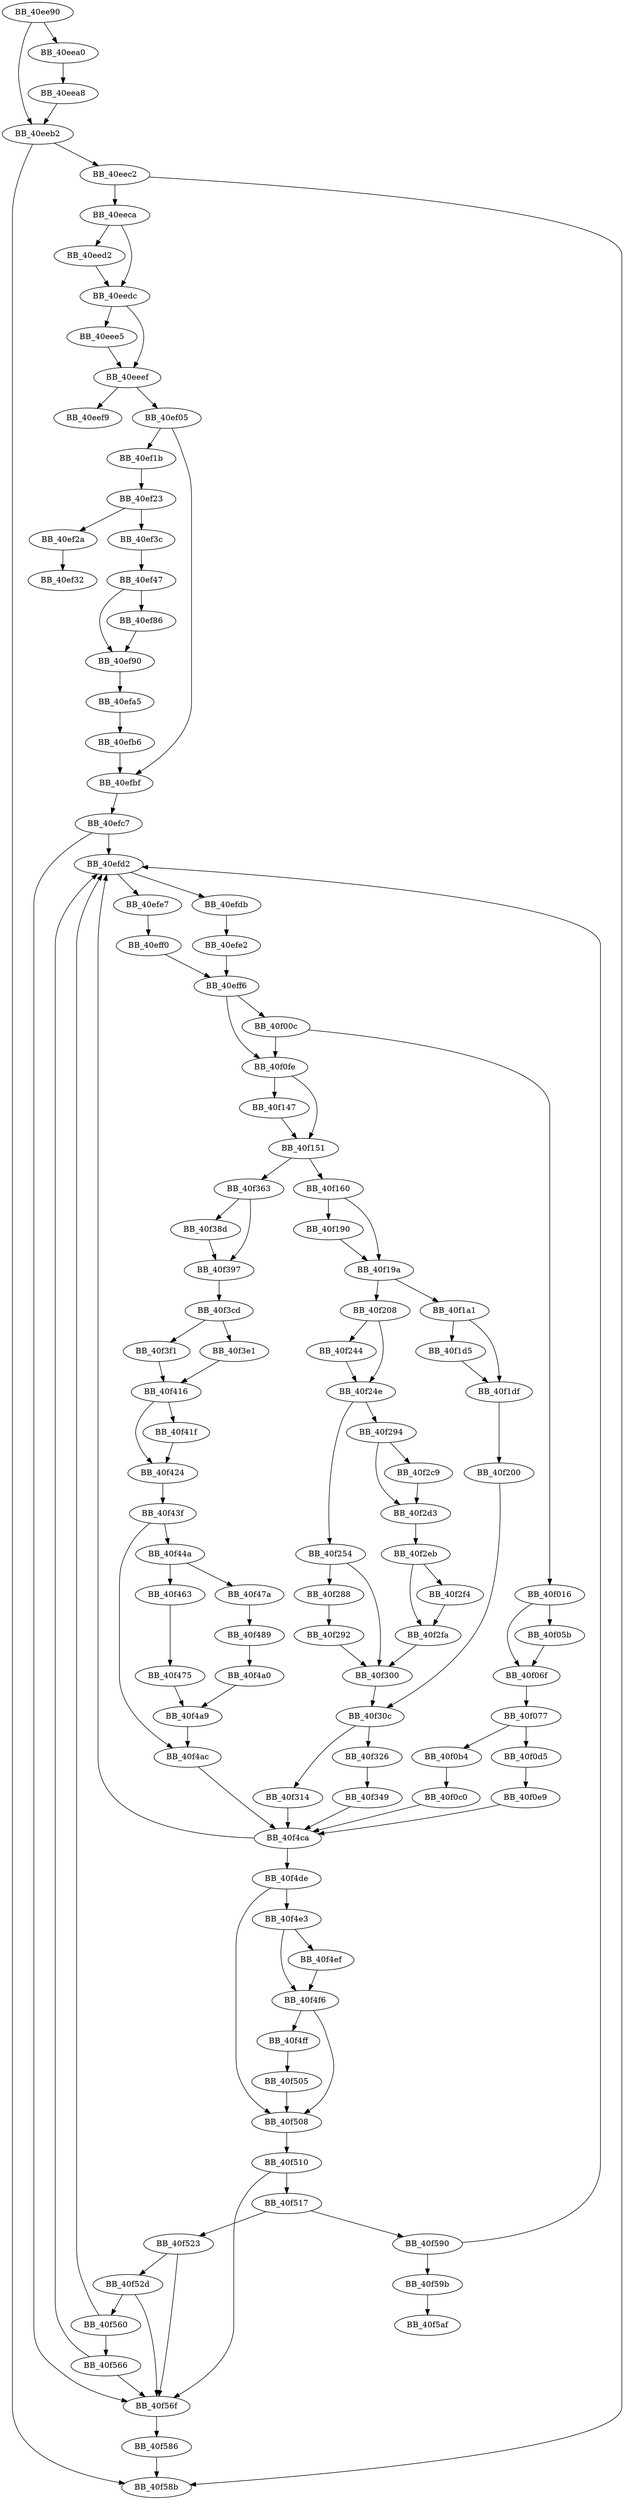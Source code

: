 DiGraph sub_40EE90{
BB_40ee90->BB_40eea0
BB_40ee90->BB_40eeb2
BB_40eea0->BB_40eea8
BB_40eea8->BB_40eeb2
BB_40eeb2->BB_40eec2
BB_40eeb2->BB_40f58b
BB_40eec2->BB_40eeca
BB_40eec2->BB_40f58b
BB_40eeca->BB_40eed2
BB_40eeca->BB_40eedc
BB_40eed2->BB_40eedc
BB_40eedc->BB_40eee5
BB_40eedc->BB_40eeef
BB_40eee5->BB_40eeef
BB_40eeef->BB_40eef9
BB_40eeef->BB_40ef05
BB_40ef05->BB_40ef1b
BB_40ef05->BB_40efbf
BB_40ef1b->BB_40ef23
BB_40ef23->BB_40ef2a
BB_40ef23->BB_40ef3c
BB_40ef2a->BB_40ef32
BB_40ef3c->BB_40ef47
BB_40ef47->BB_40ef86
BB_40ef47->BB_40ef90
BB_40ef86->BB_40ef90
BB_40ef90->BB_40efa5
BB_40efa5->BB_40efb6
BB_40efb6->BB_40efbf
BB_40efbf->BB_40efc7
BB_40efc7->BB_40efd2
BB_40efc7->BB_40f56f
BB_40efd2->BB_40efdb
BB_40efd2->BB_40efe7
BB_40efdb->BB_40efe2
BB_40efe2->BB_40eff6
BB_40efe7->BB_40eff0
BB_40eff0->BB_40eff6
BB_40eff6->BB_40f00c
BB_40eff6->BB_40f0fe
BB_40f00c->BB_40f016
BB_40f00c->BB_40f0fe
BB_40f016->BB_40f05b
BB_40f016->BB_40f06f
BB_40f05b->BB_40f06f
BB_40f06f->BB_40f077
BB_40f077->BB_40f0b4
BB_40f077->BB_40f0d5
BB_40f0b4->BB_40f0c0
BB_40f0c0->BB_40f4ca
BB_40f0d5->BB_40f0e9
BB_40f0e9->BB_40f4ca
BB_40f0fe->BB_40f147
BB_40f0fe->BB_40f151
BB_40f147->BB_40f151
BB_40f151->BB_40f160
BB_40f151->BB_40f363
BB_40f160->BB_40f190
BB_40f160->BB_40f19a
BB_40f190->BB_40f19a
BB_40f19a->BB_40f1a1
BB_40f19a->BB_40f208
BB_40f1a1->BB_40f1d5
BB_40f1a1->BB_40f1df
BB_40f1d5->BB_40f1df
BB_40f1df->BB_40f200
BB_40f200->BB_40f30c
BB_40f208->BB_40f244
BB_40f208->BB_40f24e
BB_40f244->BB_40f24e
BB_40f24e->BB_40f254
BB_40f24e->BB_40f294
BB_40f254->BB_40f288
BB_40f254->BB_40f300
BB_40f288->BB_40f292
BB_40f292->BB_40f300
BB_40f294->BB_40f2c9
BB_40f294->BB_40f2d3
BB_40f2c9->BB_40f2d3
BB_40f2d3->BB_40f2eb
BB_40f2eb->BB_40f2f4
BB_40f2eb->BB_40f2fa
BB_40f2f4->BB_40f2fa
BB_40f2fa->BB_40f300
BB_40f300->BB_40f30c
BB_40f30c->BB_40f314
BB_40f30c->BB_40f326
BB_40f314->BB_40f4ca
BB_40f326->BB_40f349
BB_40f349->BB_40f4ca
BB_40f363->BB_40f38d
BB_40f363->BB_40f397
BB_40f38d->BB_40f397
BB_40f397->BB_40f3cd
BB_40f3cd->BB_40f3e1
BB_40f3cd->BB_40f3f1
BB_40f3e1->BB_40f416
BB_40f3f1->BB_40f416
BB_40f416->BB_40f41f
BB_40f416->BB_40f424
BB_40f41f->BB_40f424
BB_40f424->BB_40f43f
BB_40f43f->BB_40f44a
BB_40f43f->BB_40f4ac
BB_40f44a->BB_40f463
BB_40f44a->BB_40f47a
BB_40f463->BB_40f475
BB_40f475->BB_40f4a9
BB_40f47a->BB_40f489
BB_40f489->BB_40f4a0
BB_40f4a0->BB_40f4a9
BB_40f4a9->BB_40f4ac
BB_40f4ac->BB_40f4ca
BB_40f4ca->BB_40efd2
BB_40f4ca->BB_40f4de
BB_40f4de->BB_40f4e3
BB_40f4de->BB_40f508
BB_40f4e3->BB_40f4ef
BB_40f4e3->BB_40f4f6
BB_40f4ef->BB_40f4f6
BB_40f4f6->BB_40f4ff
BB_40f4f6->BB_40f508
BB_40f4ff->BB_40f505
BB_40f505->BB_40f508
BB_40f508->BB_40f510
BB_40f510->BB_40f517
BB_40f510->BB_40f56f
BB_40f517->BB_40f523
BB_40f517->BB_40f590
BB_40f523->BB_40f52d
BB_40f523->BB_40f56f
BB_40f52d->BB_40f560
BB_40f52d->BB_40f56f
BB_40f560->BB_40efd2
BB_40f560->BB_40f566
BB_40f566->BB_40efd2
BB_40f566->BB_40f56f
BB_40f56f->BB_40f586
BB_40f586->BB_40f58b
BB_40f590->BB_40efd2
BB_40f590->BB_40f59b
BB_40f59b->BB_40f5af
}
